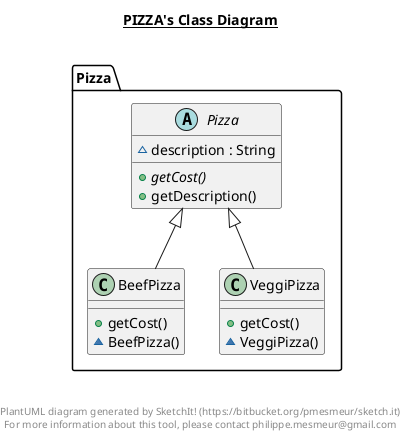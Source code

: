 @startuml

title __PIZZA's Class Diagram__\n

  namespace Pizza {
    class Pizza.BeefPizza {
        + getCost()
        ~ BeefPizza()
    }
  }
  

  namespace Pizza {
    abstract class Pizza.Pizza {
        ~ description : String
        {abstract} + getCost()
        + getDescription()
    }
  }
  

  namespace Pizza {
    class Pizza.VeggiPizza {
        + getCost()
        ~ VeggiPizza()
    }
  }
  

  Pizza.BeefPizza -up-|> Pizza.Pizza
  Pizza.VeggiPizza -up-|> Pizza.Pizza


right footer


PlantUML diagram generated by SketchIt! (https://bitbucket.org/pmesmeur/sketch.it)
For more information about this tool, please contact philippe.mesmeur@gmail.com
endfooter

@enduml
